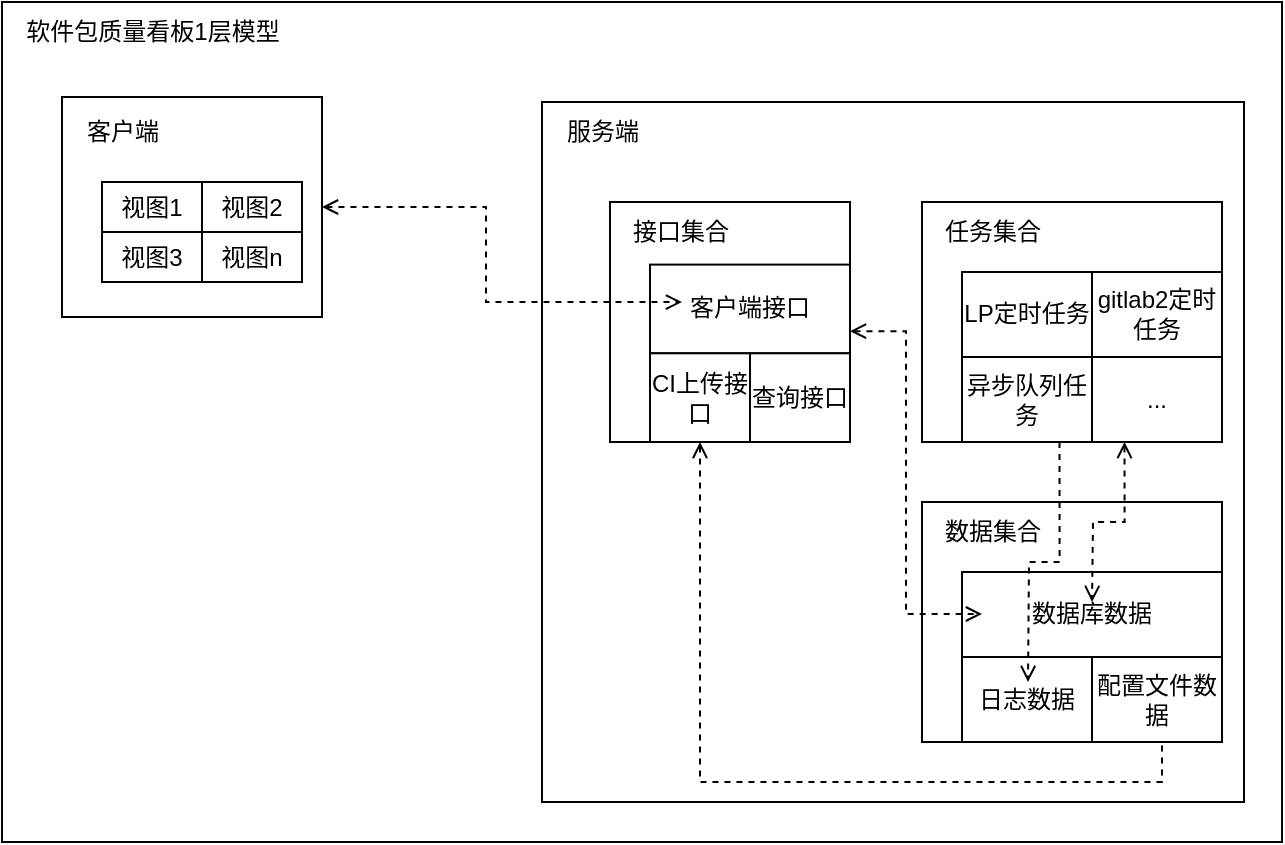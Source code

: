 <mxfile version="21.1.1" type="github">
  <diagram name="第 1 页" id="V5MGT1LcOvTkD2tV80Dg">
    <mxGraphModel dx="1434" dy="750" grid="1" gridSize="10" guides="1" tooltips="1" connect="1" arrows="1" fold="1" page="1" pageScale="1" pageWidth="827" pageHeight="1169" math="0" shadow="0">
      <root>
        <mxCell id="0" />
        <mxCell id="1" parent="0" />
        <mxCell id="3_5TaPdsEMKno9aYDD3o-6" value="" style="group" vertex="1" connectable="0" parent="1">
          <mxGeometry x="110" y="110" width="640" height="420" as="geometry" />
        </mxCell>
        <mxCell id="3_5TaPdsEMKno9aYDD3o-7" value="" style="rounded=0;whiteSpace=wrap;html=1;" vertex="1" parent="3_5TaPdsEMKno9aYDD3o-6">
          <mxGeometry width="640" height="420" as="geometry" />
        </mxCell>
        <mxCell id="3_5TaPdsEMKno9aYDD3o-8" value="" style="rounded=0;whiteSpace=wrap;html=1;" vertex="1" parent="3_5TaPdsEMKno9aYDD3o-6">
          <mxGeometry x="30" y="47.5" width="130" height="110" as="geometry" />
        </mxCell>
        <mxCell id="3_5TaPdsEMKno9aYDD3o-9" value="" style="rounded=0;whiteSpace=wrap;html=1;" vertex="1" parent="3_5TaPdsEMKno9aYDD3o-6">
          <mxGeometry x="270" y="50" width="351" height="350" as="geometry" />
        </mxCell>
        <mxCell id="3_5TaPdsEMKno9aYDD3o-10" value="" style="group" vertex="1" connectable="0" parent="3_5TaPdsEMKno9aYDD3o-6">
          <mxGeometry x="304" y="100" width="120" height="120" as="geometry" />
        </mxCell>
        <mxCell id="3_5TaPdsEMKno9aYDD3o-11" value="" style="rounded=0;whiteSpace=wrap;html=1;" vertex="1" parent="3_5TaPdsEMKno9aYDD3o-10">
          <mxGeometry width="120" height="120" as="geometry" />
        </mxCell>
        <mxCell id="3_5TaPdsEMKno9aYDD3o-12" value="客户端接口" style="rounded=0;whiteSpace=wrap;html=1;" vertex="1" parent="3_5TaPdsEMKno9aYDD3o-10">
          <mxGeometry x="20" y="31.304" width="100" height="44.348" as="geometry" />
        </mxCell>
        <mxCell id="3_5TaPdsEMKno9aYDD3o-13" value="CI上传接口" style="rounded=0;whiteSpace=wrap;html=1;" vertex="1" parent="3_5TaPdsEMKno9aYDD3o-10">
          <mxGeometry x="20" y="75.652" width="50" height="44.348" as="geometry" />
        </mxCell>
        <mxCell id="3_5TaPdsEMKno9aYDD3o-14" value="查询接口" style="rounded=0;whiteSpace=wrap;html=1;" vertex="1" parent="3_5TaPdsEMKno9aYDD3o-10">
          <mxGeometry x="70" y="75.652" width="50" height="44.348" as="geometry" />
        </mxCell>
        <mxCell id="3_5TaPdsEMKno9aYDD3o-15" value="接口集合" style="text;html=1;align=center;verticalAlign=middle;resizable=0;points=[];autosize=1;strokeColor=none;fillColor=none;" vertex="1" parent="3_5TaPdsEMKno9aYDD3o-10">
          <mxGeometry width="70" height="30" as="geometry" />
        </mxCell>
        <mxCell id="3_5TaPdsEMKno9aYDD3o-16" value="" style="group" vertex="1" connectable="0" parent="3_5TaPdsEMKno9aYDD3o-6">
          <mxGeometry x="460" y="100" width="150" height="120" as="geometry" />
        </mxCell>
        <mxCell id="3_5TaPdsEMKno9aYDD3o-17" value="" style="rounded=0;whiteSpace=wrap;html=1;" vertex="1" parent="3_5TaPdsEMKno9aYDD3o-16">
          <mxGeometry width="150" height="120" as="geometry" />
        </mxCell>
        <mxCell id="3_5TaPdsEMKno9aYDD3o-18" value="异步队列任务" style="rounded=0;whiteSpace=wrap;html=1;" vertex="1" parent="3_5TaPdsEMKno9aYDD3o-16">
          <mxGeometry x="20" y="77.5" width="65" height="42.5" as="geometry" />
        </mxCell>
        <mxCell id="3_5TaPdsEMKno9aYDD3o-19" value="..." style="rounded=0;whiteSpace=wrap;html=1;" vertex="1" parent="3_5TaPdsEMKno9aYDD3o-16">
          <mxGeometry x="85" y="77.5" width="65" height="42.5" as="geometry" />
        </mxCell>
        <mxCell id="3_5TaPdsEMKno9aYDD3o-20" value="LP定时任务" style="rounded=0;whiteSpace=wrap;html=1;" vertex="1" parent="3_5TaPdsEMKno9aYDD3o-16">
          <mxGeometry x="20" y="35" width="65" height="42.5" as="geometry" />
        </mxCell>
        <mxCell id="3_5TaPdsEMKno9aYDD3o-21" value="gitlab2定时任务" style="rounded=0;whiteSpace=wrap;html=1;" vertex="1" parent="3_5TaPdsEMKno9aYDD3o-16">
          <mxGeometry x="85" y="35" width="65" height="42.5" as="geometry" />
        </mxCell>
        <mxCell id="3_5TaPdsEMKno9aYDD3o-22" value="任务集合" style="text;html=1;align=center;verticalAlign=middle;resizable=0;points=[];autosize=1;strokeColor=none;fillColor=none;" vertex="1" parent="3_5TaPdsEMKno9aYDD3o-16">
          <mxGeometry width="70" height="30" as="geometry" />
        </mxCell>
        <mxCell id="3_5TaPdsEMKno9aYDD3o-23" value="" style="group" vertex="1" connectable="0" parent="3_5TaPdsEMKno9aYDD3o-6">
          <mxGeometry x="460" y="250" width="150" height="120" as="geometry" />
        </mxCell>
        <mxCell id="3_5TaPdsEMKno9aYDD3o-24" value="" style="rounded=0;whiteSpace=wrap;html=1;" vertex="1" parent="3_5TaPdsEMKno9aYDD3o-23">
          <mxGeometry width="150" height="120" as="geometry" />
        </mxCell>
        <mxCell id="3_5TaPdsEMKno9aYDD3o-25" value="日志数据" style="rounded=0;whiteSpace=wrap;html=1;" vertex="1" parent="3_5TaPdsEMKno9aYDD3o-23">
          <mxGeometry x="20" y="77.5" width="65" height="42.5" as="geometry" />
        </mxCell>
        <mxCell id="3_5TaPdsEMKno9aYDD3o-26" value="配置文件数据" style="rounded=0;whiteSpace=wrap;html=1;" vertex="1" parent="3_5TaPdsEMKno9aYDD3o-23">
          <mxGeometry x="85" y="77.5" width="65" height="42.5" as="geometry" />
        </mxCell>
        <mxCell id="3_5TaPdsEMKno9aYDD3o-27" value="数据库数据" style="rounded=0;whiteSpace=wrap;html=1;" vertex="1" parent="3_5TaPdsEMKno9aYDD3o-23">
          <mxGeometry x="20" y="35" width="130" height="42.5" as="geometry" />
        </mxCell>
        <mxCell id="3_5TaPdsEMKno9aYDD3o-28" value="数据集合" style="text;html=1;align=center;verticalAlign=middle;resizable=0;points=[];autosize=1;strokeColor=none;fillColor=none;" vertex="1" parent="3_5TaPdsEMKno9aYDD3o-23">
          <mxGeometry width="70" height="30" as="geometry" />
        </mxCell>
        <mxCell id="3_5TaPdsEMKno9aYDD3o-29" value="服务端" style="text;html=1;align=center;verticalAlign=middle;resizable=0;points=[];autosize=1;strokeColor=none;fillColor=none;" vertex="1" parent="3_5TaPdsEMKno9aYDD3o-6">
          <mxGeometry x="270" y="50" width="60" height="30" as="geometry" />
        </mxCell>
        <mxCell id="3_5TaPdsEMKno9aYDD3o-30" style="edgeStyle=orthogonalEdgeStyle;rounded=0;orthogonalLoop=1;jettySize=auto;html=1;exitX=1;exitY=0.75;exitDx=0;exitDy=0;endArrow=open;endFill=0;startArrow=open;startFill=0;dashed=1;" edge="1" parent="3_5TaPdsEMKno9aYDD3o-6" source="3_5TaPdsEMKno9aYDD3o-12">
          <mxGeometry relative="1" as="geometry">
            <mxPoint x="490" y="306" as="targetPoint" />
            <Array as="points">
              <mxPoint x="452" y="165" />
              <mxPoint x="452" y="306" />
            </Array>
          </mxGeometry>
        </mxCell>
        <mxCell id="3_5TaPdsEMKno9aYDD3o-31" style="edgeStyle=orthogonalEdgeStyle;rounded=0;orthogonalLoop=1;jettySize=auto;html=1;exitX=0.75;exitY=1;exitDx=0;exitDy=0;endArrow=open;endFill=0;dashed=1;" edge="1" parent="3_5TaPdsEMKno9aYDD3o-6" source="3_5TaPdsEMKno9aYDD3o-18">
          <mxGeometry relative="1" as="geometry">
            <mxPoint x="513" y="340" as="targetPoint" />
          </mxGeometry>
        </mxCell>
        <mxCell id="3_5TaPdsEMKno9aYDD3o-32" style="edgeStyle=orthogonalEdgeStyle;rounded=0;orthogonalLoop=1;jettySize=auto;html=1;exitX=0.25;exitY=1;exitDx=0;exitDy=0;startArrow=open;startFill=0;endArrow=open;endFill=0;dashed=1;" edge="1" parent="3_5TaPdsEMKno9aYDD3o-6" source="3_5TaPdsEMKno9aYDD3o-19">
          <mxGeometry relative="1" as="geometry">
            <mxPoint x="545" y="300" as="targetPoint" />
          </mxGeometry>
        </mxCell>
        <mxCell id="3_5TaPdsEMKno9aYDD3o-33" value="视图1" style="rounded=0;whiteSpace=wrap;html=1;" vertex="1" parent="3_5TaPdsEMKno9aYDD3o-6">
          <mxGeometry x="50" y="90" width="50" height="25" as="geometry" />
        </mxCell>
        <mxCell id="3_5TaPdsEMKno9aYDD3o-34" value="视图2" style="rounded=0;whiteSpace=wrap;html=1;" vertex="1" parent="3_5TaPdsEMKno9aYDD3o-6">
          <mxGeometry x="100" y="90" width="50" height="25" as="geometry" />
        </mxCell>
        <mxCell id="3_5TaPdsEMKno9aYDD3o-35" value="视图3" style="rounded=0;whiteSpace=wrap;html=1;" vertex="1" parent="3_5TaPdsEMKno9aYDD3o-6">
          <mxGeometry x="50" y="115" width="50" height="25" as="geometry" />
        </mxCell>
        <mxCell id="3_5TaPdsEMKno9aYDD3o-36" value="视图n" style="rounded=0;whiteSpace=wrap;html=1;" vertex="1" parent="3_5TaPdsEMKno9aYDD3o-6">
          <mxGeometry x="100" y="115" width="50" height="25" as="geometry" />
        </mxCell>
        <mxCell id="3_5TaPdsEMKno9aYDD3o-37" style="edgeStyle=orthogonalEdgeStyle;rounded=0;orthogonalLoop=1;jettySize=auto;html=1;exitX=0.5;exitY=1;exitDx=0;exitDy=0;dashed=1;startArrow=open;startFill=0;endArrow=none;endFill=0;" edge="1" parent="3_5TaPdsEMKno9aYDD3o-6" source="3_5TaPdsEMKno9aYDD3o-13">
          <mxGeometry relative="1" as="geometry">
            <mxPoint x="580" y="370" as="targetPoint" />
            <Array as="points">
              <mxPoint x="349" y="390" />
              <mxPoint x="580" y="390" />
            </Array>
          </mxGeometry>
        </mxCell>
        <mxCell id="3_5TaPdsEMKno9aYDD3o-38" value="客户端" style="text;html=1;align=center;verticalAlign=middle;resizable=0;points=[];autosize=1;strokeColor=none;fillColor=none;" vertex="1" parent="3_5TaPdsEMKno9aYDD3o-6">
          <mxGeometry x="30" y="50" width="60" height="30" as="geometry" />
        </mxCell>
        <mxCell id="3_5TaPdsEMKno9aYDD3o-39" style="edgeStyle=orthogonalEdgeStyle;rounded=0;orthogonalLoop=1;jettySize=auto;html=1;exitX=1;exitY=0.5;exitDx=0;exitDy=0;entryX=0.16;entryY=0.422;entryDx=0;entryDy=0;entryPerimeter=0;dashed=1;startArrow=open;startFill=0;endArrow=open;endFill=0;" edge="1" parent="3_5TaPdsEMKno9aYDD3o-6" source="3_5TaPdsEMKno9aYDD3o-8" target="3_5TaPdsEMKno9aYDD3o-12">
          <mxGeometry relative="1" as="geometry" />
        </mxCell>
        <mxCell id="3_5TaPdsEMKno9aYDD3o-40" value="软件包质量看板1层模型" style="text;html=1;align=center;verticalAlign=middle;resizable=0;points=[];autosize=1;strokeColor=none;fillColor=none;" vertex="1" parent="3_5TaPdsEMKno9aYDD3o-6">
          <mxGeometry width="150" height="30" as="geometry" />
        </mxCell>
      </root>
    </mxGraphModel>
  </diagram>
</mxfile>
